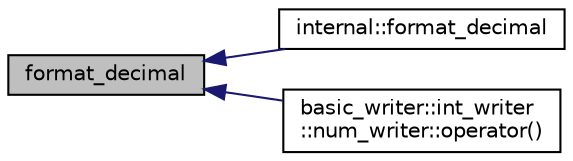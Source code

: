 digraph "format_decimal"
{
  edge [fontname="Helvetica",fontsize="10",labelfontname="Helvetica",labelfontsize="10"];
  node [fontname="Helvetica",fontsize="10",shape=record];
  rankdir="LR";
  Node1 [label="format_decimal",height=0.2,width=0.4,color="black", fillcolor="grey75", style="filled" fontcolor="black"];
  Node1 -> Node2 [dir="back",color="midnightblue",fontsize="10",style="solid",fontname="Helvetica"];
  Node2 [label="internal::format_decimal",height=0.2,width=0.4,color="black", fillcolor="white", style="filled",URL="$namespaceinternal.html#aa42b858381be3c6a62b7da2bc8b72428"];
  Node1 -> Node3 [dir="back",color="midnightblue",fontsize="10",style="solid",fontname="Helvetica"];
  Node3 [label="basic_writer::int_writer\l::num_writer::operator()",height=0.2,width=0.4,color="black", fillcolor="white", style="filled",URL="$structbasic__writer_1_1int__writer_1_1num__writer.html#a08efa288669066e815898db40002e2cc"];
}
